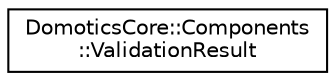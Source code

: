 digraph "Graphical Class Hierarchy"
{
 // LATEX_PDF_SIZE
  edge [fontname="Helvetica",fontsize="10",labelfontname="Helvetica",labelfontsize="10"];
  node [fontname="Helvetica",fontsize="10",shape=record];
  rankdir="LR";
  Node0 [label="DomoticsCore::Components\l::ValidationResult",height=0.2,width=0.4,color="black", fillcolor="white", style="filled",URL="$structDomoticsCore_1_1Components_1_1ValidationResult.html",tooltip="Configuration validation result."];
}
